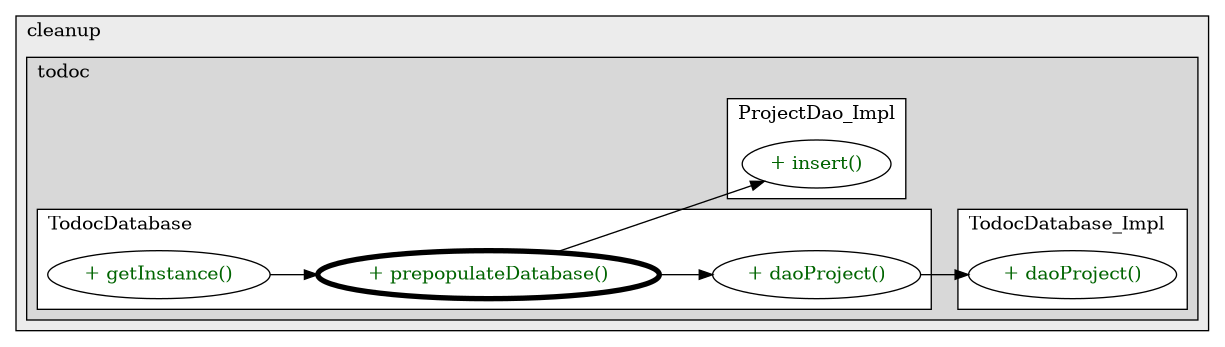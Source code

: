@startuml

/' diagram meta data start
config=CallConfiguration;
{
  "rootMethod": "com.cleanup.todoc.database.TodocDatabase#prepopulateDatabase()",
  "projectClassification": {
    "searchMode": "OpenProject", // OpenProject, AllProjects
    "includedProjects": "",
    "pathEndKeywords": "*.impl",
    "isClientPath": "",
    "isClientName": "",
    "isTestPath": "",
    "isTestName": "",
    "isMappingPath": "",
    "isMappingName": "",
    "isDataAccessPath": "",
    "isDataAccessName": "",
    "isDataStructurePath": "",
    "isDataStructureName": "",
    "isInterfaceStructuresPath": "",
    "isInterfaceStructuresName": "",
    "isEntryPointPath": "",
    "isEntryPointName": "",
    "treatFinalFieldsAsMandatory": false
  },
  "graphRestriction": {
    "classPackageExcludeFilter": "",
    "classPackageIncludeFilter": "",
    "classNameExcludeFilter": "",
    "classNameIncludeFilter": "",
    "methodNameExcludeFilter": "",
    "methodNameIncludeFilter": "",
    "removeByInheritance": "", // inheritance/annotation based filtering is done in a second step
    "removeByAnnotation": "",
    "removeByClassPackage": "", // cleanup the graph after inheritance/annotation based filtering is done
    "removeByClassName": "",
    "cutMappings": false,
    "cutEnum": true,
    "cutTests": true,
    "cutClient": true,
    "cutDataAccess": true,
    "cutInterfaceStructures": true,
    "cutDataStructures": true,
    "cutGetterAndSetter": true,
    "cutConstructors": true
  },
  "graphTraversal": {
    "forwardDepth": 3,
    "backwardDepth": 3,
    "classPackageExcludeFilter": "",
    "classPackageIncludeFilter": "",
    "classNameExcludeFilter": "",
    "classNameIncludeFilter": "",
    "methodNameExcludeFilter": "",
    "methodNameIncludeFilter": "",
    "hideMappings": false,
    "hideDataStructures": false,
    "hidePrivateMethods": true,
    "hideInterfaceCalls": true, // indirection: implementation -> interface (is hidden) -> implementation
    "onlyShowApplicationEntryPoints": false, // root node is included
    "useMethodCallsForStructureDiagram": "ForwardOnly" // ForwardOnly, BothDirections, No
  },
  "details": {
    "aggregation": "GroupByClass", // ByClass, GroupByClass, None
    "showMethodParametersTypes": false,
    "showMethodParametersNames": false,
    "showMethodReturnType": false,
    "showPackageLevels": 2,
    "showCallOrder": false,
    "edgeMode": "MethodsOnly", // TypesOnly, MethodsOnly, TypesAndMethods, MethodsAndDirectTypeUsage
    "showDetailedClassStructure": false
  },
  "rootClass": "com.cleanup.todoc.database.TodocDatabase",
  "extensionCallbackMethod": "" // qualified.class.name#methodName - signature: public static String method(String)
}
diagram meta data end '/



digraph g {
    rankdir="LR"
    splines=polyline
    

'nodes 
subgraph cluster_856774308 { 
   	label=cleanup
	labeljust=l
	fillcolor="#ececec"
	style=filled
   
   subgraph cluster_1925994771 { 
   	label=todoc
	labeljust=l
	fillcolor="#d8d8d8"
	style=filled
   
   subgraph cluster_1646619053 { 
   	label=TodocDatabase
	labeljust=l
	fillcolor=white
	style=filled
   
   TodocDatabase1426069251XXXdaoProject0[
	label="+ daoProject()"
	style=filled
	fillcolor=white
	tooltip="TodocDatabase

null"
	fontcolor=darkgreen
];

TodocDatabase1426069251XXXgetInstance1678783089[
	label="+ getInstance()"
	style=filled
	fillcolor=white
	tooltip="TodocDatabase

null"
	fontcolor=darkgreen
];

TodocDatabase1426069251XXXprepopulateDatabase0[
	label="+ prepopulateDatabase()"
	style=filled
	fillcolor=white
	tooltip="TodocDatabase

null"
	penwidth=4
	fontcolor=darkgreen
];
} 

subgraph cluster_2039993966 { 
   	label=TodocDatabase_Impl
	labeljust=l
	fillcolor=white
	style=filled
   
   TodocDatabase_Impl1426069251XXXdaoProject0[
	label="+ daoProject()"
	style=filled
	fillcolor=white
	tooltip="TodocDatabase_Impl

null"
	fontcolor=darkgreen
];
} 

subgraph cluster_558908411 { 
   	label=ProjectDao_Impl
	labeljust=l
	fillcolor=white
	style=filled
   
   ProjectDao_Impl1426069251XXXinsert1355342585[
	label="+ insert()"
	style=filled
	fillcolor=white
	tooltip="ProjectDao_Impl

null"
	fontcolor=darkgreen
];
} 
} 
} 

'edges    
TodocDatabase1426069251XXXdaoProject0 -> TodocDatabase_Impl1426069251XXXdaoProject0;
TodocDatabase1426069251XXXgetInstance1678783089 -> TodocDatabase1426069251XXXprepopulateDatabase0;
TodocDatabase1426069251XXXprepopulateDatabase0 -> ProjectDao_Impl1426069251XXXinsert1355342585;
TodocDatabase1426069251XXXprepopulateDatabase0 -> TodocDatabase1426069251XXXdaoProject0;
    
}
@enduml